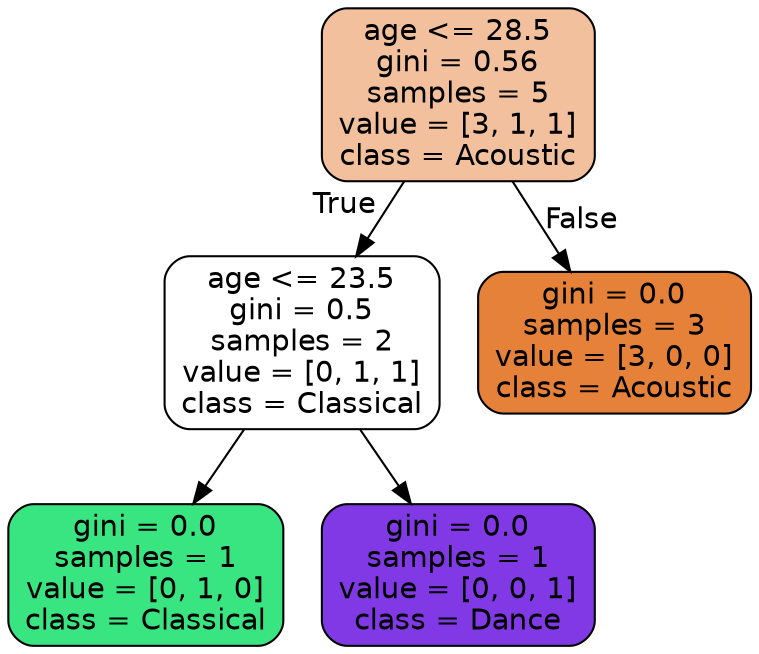 digraph Tree {
node [shape=box, style="filled, rounded", color="black", fontname="helvetica"] ;
edge [fontname="helvetica"] ;
0 [label="age <= 28.5\ngini = 0.56\nsamples = 5\nvalue = [3, 1, 1]\nclass = Acoustic", fillcolor="#f2c09c"] ;
1 [label="age <= 23.5\ngini = 0.5\nsamples = 2\nvalue = [0, 1, 1]\nclass = Classical", fillcolor="#ffffff"] ;
0 -> 1 [labeldistance=2.5, labelangle=45, headlabel="True"] ;
2 [label="gini = 0.0\nsamples = 1\nvalue = [0, 1, 0]\nclass = Classical", fillcolor="#39e581"] ;
1 -> 2 ;
3 [label="gini = 0.0\nsamples = 1\nvalue = [0, 0, 1]\nclass = Dance", fillcolor="#8139e5"] ;
1 -> 3 ;
4 [label="gini = 0.0\nsamples = 3\nvalue = [3, 0, 0]\nclass = Acoustic", fillcolor="#e58139"] ;
0 -> 4 [labeldistance=2.5, labelangle=-45, headlabel="False"] ;
}